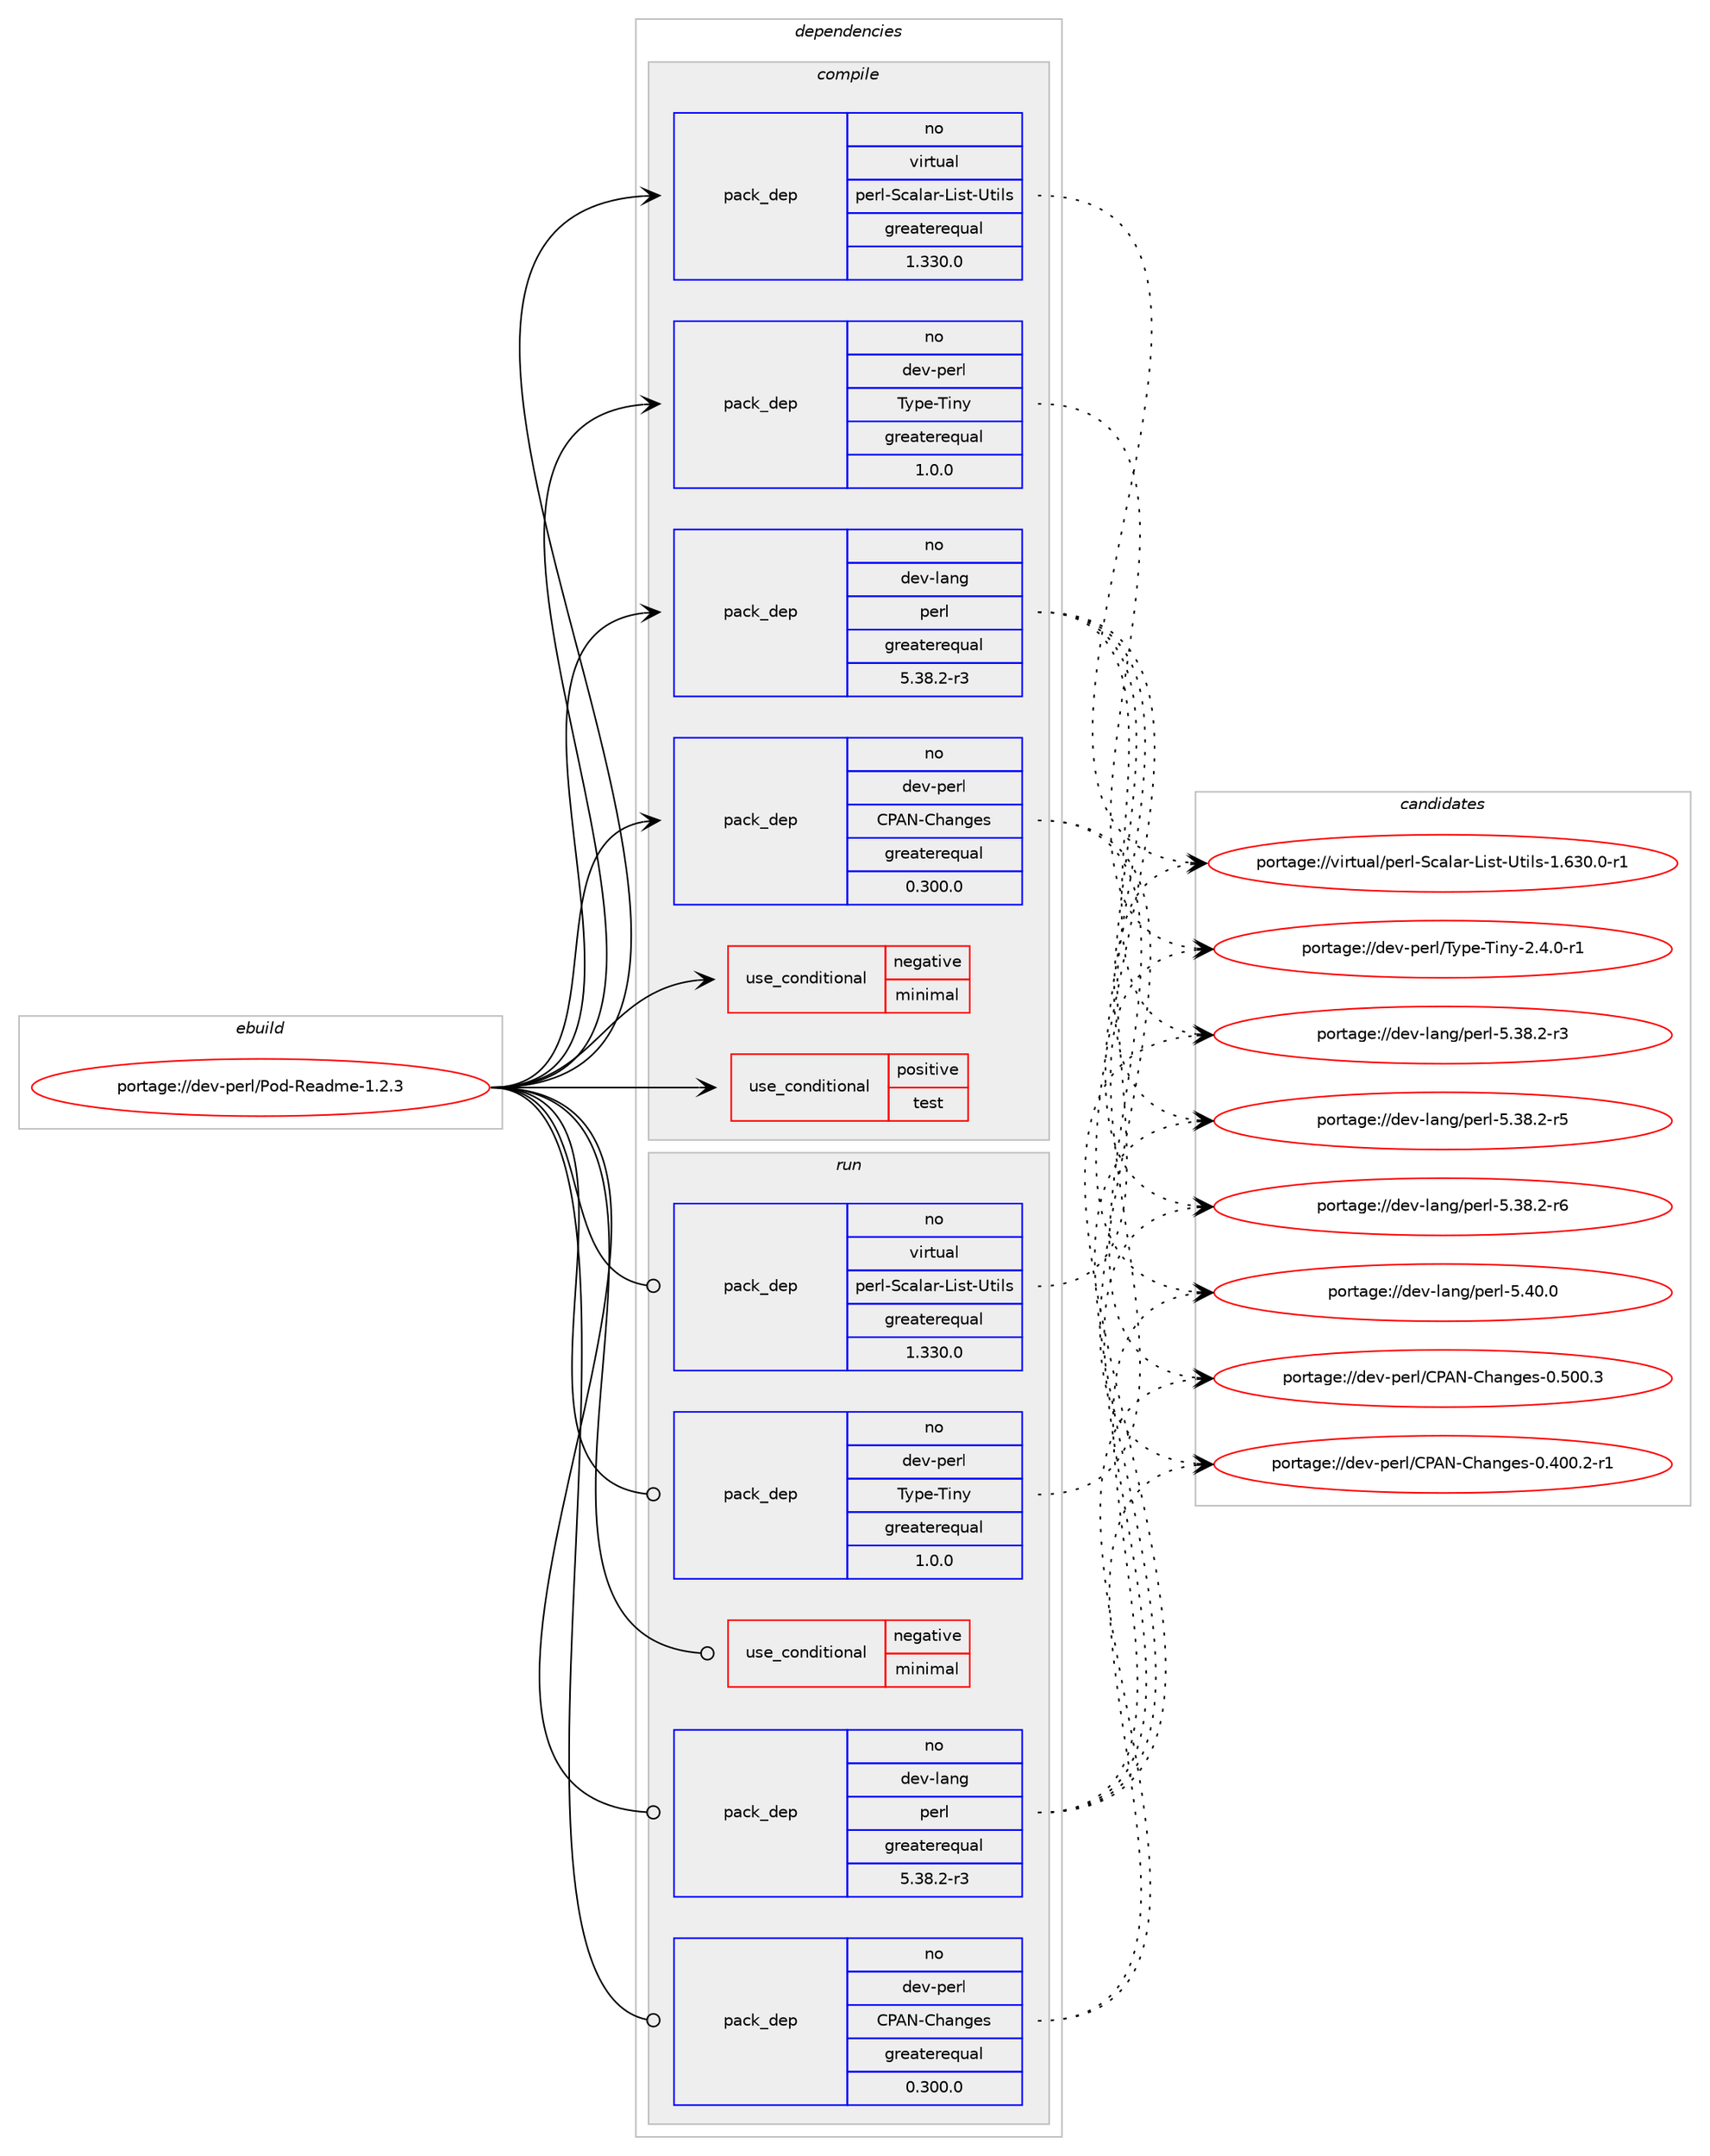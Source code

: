 digraph prolog {

# *************
# Graph options
# *************

newrank=true;
concentrate=true;
compound=true;
graph [rankdir=LR,fontname=Helvetica,fontsize=10,ranksep=1.5];#, ranksep=2.5, nodesep=0.2];
edge  [arrowhead=vee];
node  [fontname=Helvetica,fontsize=10];

# **********
# The ebuild
# **********

subgraph cluster_leftcol {
color=gray;
rank=same;
label=<<i>ebuild</i>>;
id [label="portage://dev-perl/Pod-Readme-1.2.3", color=red, width=4, href="../dev-perl/Pod-Readme-1.2.3.svg"];
}

# ****************
# The dependencies
# ****************

subgraph cluster_midcol {
color=gray;
label=<<i>dependencies</i>>;
subgraph cluster_compile {
fillcolor="#eeeeee";
style=filled;
label=<<i>compile</i>>;
subgraph cond29131 {
dependency68093 [label=<<TABLE BORDER="0" CELLBORDER="1" CELLSPACING="0" CELLPADDING="4"><TR><TD ROWSPAN="3" CELLPADDING="10">use_conditional</TD></TR><TR><TD>negative</TD></TR><TR><TD>minimal</TD></TR></TABLE>>, shape=none, color=red];
# *** BEGIN UNKNOWN DEPENDENCY TYPE (TODO) ***
# dependency68093 -> package_dependency(portage://dev-perl/Pod-Readme-1.2.3,install,no,dev-perl,Pod-Markdown,none,[,,],[],[])
# *** END UNKNOWN DEPENDENCY TYPE (TODO) ***

# *** BEGIN UNKNOWN DEPENDENCY TYPE (TODO) ***
# dependency68093 -> package_dependency(portage://dev-perl/Pod-Readme-1.2.3,install,no,dev-perl,Pod-Markdown-Github,none,[,,],[],[])
# *** END UNKNOWN DEPENDENCY TYPE (TODO) ***

# *** BEGIN UNKNOWN DEPENDENCY TYPE (TODO) ***
# dependency68093 -> package_dependency(portage://dev-perl/Pod-Readme-1.2.3,install,no,dev-perl,Pod-Simple-LaTeX,none,[,,],[],[])
# *** END UNKNOWN DEPENDENCY TYPE (TODO) ***

# *** BEGIN UNKNOWN DEPENDENCY TYPE (TODO) ***
# dependency68093 -> package_dependency(portage://dev-perl/Pod-Readme-1.2.3,install,no,dev-perl,Type-Tiny-XS,none,[,,],[],[])
# *** END UNKNOWN DEPENDENCY TYPE (TODO) ***

# *** BEGIN UNKNOWN DEPENDENCY TYPE (TODO) ***
# dependency68093 -> package_dependency(portage://dev-perl/Pod-Readme-1.2.3,install,no,virtual,perl-podlators,none,[,,],[],[])
# *** END UNKNOWN DEPENDENCY TYPE (TODO) ***

}
id:e -> dependency68093:w [weight=20,style="solid",arrowhead="vee"];
subgraph cond29132 {
dependency68094 [label=<<TABLE BORDER="0" CELLBORDER="1" CELLSPACING="0" CELLPADDING="4"><TR><TD ROWSPAN="3" CELLPADDING="10">use_conditional</TD></TR><TR><TD>positive</TD></TR><TR><TD>test</TD></TR></TABLE>>, shape=none, color=red];
# *** BEGIN UNKNOWN DEPENDENCY TYPE (TODO) ***
# dependency68094 -> package_dependency(portage://dev-perl/Pod-Readme-1.2.3,install,no,dev-perl,IO-String,none,[,,],[],[])
# *** END UNKNOWN DEPENDENCY TYPE (TODO) ***

# *** BEGIN UNKNOWN DEPENDENCY TYPE (TODO) ***
# dependency68094 -> package_dependency(portage://dev-perl/Pod-Readme-1.2.3,install,no,virtual,perl-Module-Metadata,none,[,,],[],[])
# *** END UNKNOWN DEPENDENCY TYPE (TODO) ***

# *** BEGIN UNKNOWN DEPENDENCY TYPE (TODO) ***
# dependency68094 -> package_dependency(portage://dev-perl/Pod-Readme-1.2.3,install,no,dev-perl,Test-Deep,none,[,,],[],[])
# *** END UNKNOWN DEPENDENCY TYPE (TODO) ***

# *** BEGIN UNKNOWN DEPENDENCY TYPE (TODO) ***
# dependency68094 -> package_dependency(portage://dev-perl/Pod-Readme-1.2.3,install,no,dev-perl,Test-Exception,none,[,,],[],[])
# *** END UNKNOWN DEPENDENCY TYPE (TODO) ***

# *** BEGIN UNKNOWN DEPENDENCY TYPE (TODO) ***
# dependency68094 -> package_dependency(portage://dev-perl/Pod-Readme-1.2.3,install,no,dev-perl,Test-Kit,none,[,,],[],[])
# *** END UNKNOWN DEPENDENCY TYPE (TODO) ***

# *** BEGIN UNKNOWN DEPENDENCY TYPE (TODO) ***
# dependency68094 -> package_dependency(portage://dev-perl/Pod-Readme-1.2.3,install,no,virtual,perl-Test-Simple,none,[,,],[],[])
# *** END UNKNOWN DEPENDENCY TYPE (TODO) ***

}
id:e -> dependency68094:w [weight=20,style="solid",arrowhead="vee"];
subgraph pack37768 {
dependency68095 [label=<<TABLE BORDER="0" CELLBORDER="1" CELLSPACING="0" CELLPADDING="4" WIDTH="220"><TR><TD ROWSPAN="6" CELLPADDING="30">pack_dep</TD></TR><TR><TD WIDTH="110">no</TD></TR><TR><TD>dev-lang</TD></TR><TR><TD>perl</TD></TR><TR><TD>greaterequal</TD></TR><TR><TD>5.38.2-r3</TD></TR></TABLE>>, shape=none, color=blue];
}
id:e -> dependency68095:w [weight=20,style="solid",arrowhead="vee"];
subgraph pack37769 {
dependency68096 [label=<<TABLE BORDER="0" CELLBORDER="1" CELLSPACING="0" CELLPADDING="4" WIDTH="220"><TR><TD ROWSPAN="6" CELLPADDING="30">pack_dep</TD></TR><TR><TD WIDTH="110">no</TD></TR><TR><TD>dev-perl</TD></TR><TR><TD>CPAN-Changes</TD></TR><TR><TD>greaterequal</TD></TR><TR><TD>0.300.0</TD></TR></TABLE>>, shape=none, color=blue];
}
id:e -> dependency68096:w [weight=20,style="solid",arrowhead="vee"];
# *** BEGIN UNKNOWN DEPENDENCY TYPE (TODO) ***
# id -> package_dependency(portage://dev-perl/Pod-Readme-1.2.3,install,no,dev-perl,Class-Method-Modifiers,none,[,,],[],[])
# *** END UNKNOWN DEPENDENCY TYPE (TODO) ***

# *** BEGIN UNKNOWN DEPENDENCY TYPE (TODO) ***
# id -> package_dependency(portage://dev-perl/Pod-Readme-1.2.3,install,no,dev-perl,File-Slurp,none,[,,],[],[])
# *** END UNKNOWN DEPENDENCY TYPE (TODO) ***

# *** BEGIN UNKNOWN DEPENDENCY TYPE (TODO) ***
# id -> package_dependency(portage://dev-perl/Pod-Readme-1.2.3,install,no,dev-perl,Getopt-Long-Descriptive,none,[,,],[],[])
# *** END UNKNOWN DEPENDENCY TYPE (TODO) ***

# *** BEGIN UNKNOWN DEPENDENCY TYPE (TODO) ***
# id -> package_dependency(portage://dev-perl/Pod-Readme-1.2.3,install,no,dev-perl,Moo,none,[,,],[],[])
# *** END UNKNOWN DEPENDENCY TYPE (TODO) ***

# *** BEGIN UNKNOWN DEPENDENCY TYPE (TODO) ***
# id -> package_dependency(portage://dev-perl/Pod-Readme-1.2.3,install,no,dev-perl,MooX-HandlesVia,none,[,,],[],[])
# *** END UNKNOWN DEPENDENCY TYPE (TODO) ***

# *** BEGIN UNKNOWN DEPENDENCY TYPE (TODO) ***
# id -> package_dependency(portage://dev-perl/Pod-Readme-1.2.3,install,no,dev-perl,Path-Tiny,none,[,,],[],[])
# *** END UNKNOWN DEPENDENCY TYPE (TODO) ***

# *** BEGIN UNKNOWN DEPENDENCY TYPE (TODO) ***
# id -> package_dependency(portage://dev-perl/Pod-Readme-1.2.3,install,no,dev-perl,Role-Tiny,none,[,,],[],[])
# *** END UNKNOWN DEPENDENCY TYPE (TODO) ***

# *** BEGIN UNKNOWN DEPENDENCY TYPE (TODO) ***
# id -> package_dependency(portage://dev-perl/Pod-Readme-1.2.3,install,no,dev-perl,Try-Tiny,none,[,,],[],[])
# *** END UNKNOWN DEPENDENCY TYPE (TODO) ***

subgraph pack37770 {
dependency68097 [label=<<TABLE BORDER="0" CELLBORDER="1" CELLSPACING="0" CELLPADDING="4" WIDTH="220"><TR><TD ROWSPAN="6" CELLPADDING="30">pack_dep</TD></TR><TR><TD WIDTH="110">no</TD></TR><TR><TD>dev-perl</TD></TR><TR><TD>Type-Tiny</TD></TR><TR><TD>greaterequal</TD></TR><TR><TD>1.0.0</TD></TR></TABLE>>, shape=none, color=blue];
}
id:e -> dependency68097:w [weight=20,style="solid",arrowhead="vee"];
# *** BEGIN UNKNOWN DEPENDENCY TYPE (TODO) ***
# id -> package_dependency(portage://dev-perl/Pod-Readme-1.2.3,install,no,dev-perl,namespace-autoclean,none,[,,],[],[])
# *** END UNKNOWN DEPENDENCY TYPE (TODO) ***

# *** BEGIN UNKNOWN DEPENDENCY TYPE (TODO) ***
# id -> package_dependency(portage://dev-perl/Pod-Readme-1.2.3,install,no,virtual,perl-CPAN-Meta,none,[,,],[],[])
# *** END UNKNOWN DEPENDENCY TYPE (TODO) ***

# *** BEGIN UNKNOWN DEPENDENCY TYPE (TODO) ***
# id -> package_dependency(portage://dev-perl/Pod-Readme-1.2.3,install,no,virtual,perl-ExtUtils-MakeMaker,none,[,,],[],[])
# *** END UNKNOWN DEPENDENCY TYPE (TODO) ***

# *** BEGIN UNKNOWN DEPENDENCY TYPE (TODO) ***
# id -> package_dependency(portage://dev-perl/Pod-Readme-1.2.3,install,no,virtual,perl-Module-CoreList,none,[,,],[],[])
# *** END UNKNOWN DEPENDENCY TYPE (TODO) ***

# *** BEGIN UNKNOWN DEPENDENCY TYPE (TODO) ***
# id -> package_dependency(portage://dev-perl/Pod-Readme-1.2.3,install,no,virtual,perl-Pod-Simple,none,[,,],[],[])
# *** END UNKNOWN DEPENDENCY TYPE (TODO) ***

subgraph pack37771 {
dependency68098 [label=<<TABLE BORDER="0" CELLBORDER="1" CELLSPACING="0" CELLPADDING="4" WIDTH="220"><TR><TD ROWSPAN="6" CELLPADDING="30">pack_dep</TD></TR><TR><TD WIDTH="110">no</TD></TR><TR><TD>virtual</TD></TR><TR><TD>perl-Scalar-List-Utils</TD></TR><TR><TD>greaterequal</TD></TR><TR><TD>1.330.0</TD></TR></TABLE>>, shape=none, color=blue];
}
id:e -> dependency68098:w [weight=20,style="solid",arrowhead="vee"];
}
subgraph cluster_compileandrun {
fillcolor="#eeeeee";
style=filled;
label=<<i>compile and run</i>>;
}
subgraph cluster_run {
fillcolor="#eeeeee";
style=filled;
label=<<i>run</i>>;
subgraph cond29133 {
dependency68099 [label=<<TABLE BORDER="0" CELLBORDER="1" CELLSPACING="0" CELLPADDING="4"><TR><TD ROWSPAN="3" CELLPADDING="10">use_conditional</TD></TR><TR><TD>negative</TD></TR><TR><TD>minimal</TD></TR></TABLE>>, shape=none, color=red];
# *** BEGIN UNKNOWN DEPENDENCY TYPE (TODO) ***
# dependency68099 -> package_dependency(portage://dev-perl/Pod-Readme-1.2.3,run,no,dev-perl,Pod-Markdown,none,[,,],[],[])
# *** END UNKNOWN DEPENDENCY TYPE (TODO) ***

# *** BEGIN UNKNOWN DEPENDENCY TYPE (TODO) ***
# dependency68099 -> package_dependency(portage://dev-perl/Pod-Readme-1.2.3,run,no,dev-perl,Pod-Markdown-Github,none,[,,],[],[])
# *** END UNKNOWN DEPENDENCY TYPE (TODO) ***

# *** BEGIN UNKNOWN DEPENDENCY TYPE (TODO) ***
# dependency68099 -> package_dependency(portage://dev-perl/Pod-Readme-1.2.3,run,no,dev-perl,Pod-Simple-LaTeX,none,[,,],[],[])
# *** END UNKNOWN DEPENDENCY TYPE (TODO) ***

# *** BEGIN UNKNOWN DEPENDENCY TYPE (TODO) ***
# dependency68099 -> package_dependency(portage://dev-perl/Pod-Readme-1.2.3,run,no,dev-perl,Type-Tiny-XS,none,[,,],[],[])
# *** END UNKNOWN DEPENDENCY TYPE (TODO) ***

# *** BEGIN UNKNOWN DEPENDENCY TYPE (TODO) ***
# dependency68099 -> package_dependency(portage://dev-perl/Pod-Readme-1.2.3,run,no,virtual,perl-podlators,none,[,,],[],[])
# *** END UNKNOWN DEPENDENCY TYPE (TODO) ***

}
id:e -> dependency68099:w [weight=20,style="solid",arrowhead="odot"];
subgraph pack37772 {
dependency68100 [label=<<TABLE BORDER="0" CELLBORDER="1" CELLSPACING="0" CELLPADDING="4" WIDTH="220"><TR><TD ROWSPAN="6" CELLPADDING="30">pack_dep</TD></TR><TR><TD WIDTH="110">no</TD></TR><TR><TD>dev-lang</TD></TR><TR><TD>perl</TD></TR><TR><TD>greaterequal</TD></TR><TR><TD>5.38.2-r3</TD></TR></TABLE>>, shape=none, color=blue];
}
id:e -> dependency68100:w [weight=20,style="solid",arrowhead="odot"];
# *** BEGIN UNKNOWN DEPENDENCY TYPE (TODO) ***
# id -> package_dependency(portage://dev-perl/Pod-Readme-1.2.3,run,no,dev-lang,perl,none,[,,],any_same_slot,[])
# *** END UNKNOWN DEPENDENCY TYPE (TODO) ***

subgraph pack37773 {
dependency68101 [label=<<TABLE BORDER="0" CELLBORDER="1" CELLSPACING="0" CELLPADDING="4" WIDTH="220"><TR><TD ROWSPAN="6" CELLPADDING="30">pack_dep</TD></TR><TR><TD WIDTH="110">no</TD></TR><TR><TD>dev-perl</TD></TR><TR><TD>CPAN-Changes</TD></TR><TR><TD>greaterequal</TD></TR><TR><TD>0.300.0</TD></TR></TABLE>>, shape=none, color=blue];
}
id:e -> dependency68101:w [weight=20,style="solid",arrowhead="odot"];
# *** BEGIN UNKNOWN DEPENDENCY TYPE (TODO) ***
# id -> package_dependency(portage://dev-perl/Pod-Readme-1.2.3,run,no,dev-perl,Class-Method-Modifiers,none,[,,],[],[])
# *** END UNKNOWN DEPENDENCY TYPE (TODO) ***

# *** BEGIN UNKNOWN DEPENDENCY TYPE (TODO) ***
# id -> package_dependency(portage://dev-perl/Pod-Readme-1.2.3,run,no,dev-perl,File-Slurp,none,[,,],[],[])
# *** END UNKNOWN DEPENDENCY TYPE (TODO) ***

# *** BEGIN UNKNOWN DEPENDENCY TYPE (TODO) ***
# id -> package_dependency(portage://dev-perl/Pod-Readme-1.2.3,run,no,dev-perl,Getopt-Long-Descriptive,none,[,,],[],[])
# *** END UNKNOWN DEPENDENCY TYPE (TODO) ***

# *** BEGIN UNKNOWN DEPENDENCY TYPE (TODO) ***
# id -> package_dependency(portage://dev-perl/Pod-Readme-1.2.3,run,no,dev-perl,Moo,none,[,,],[],[])
# *** END UNKNOWN DEPENDENCY TYPE (TODO) ***

# *** BEGIN UNKNOWN DEPENDENCY TYPE (TODO) ***
# id -> package_dependency(portage://dev-perl/Pod-Readme-1.2.3,run,no,dev-perl,MooX-HandlesVia,none,[,,],[],[])
# *** END UNKNOWN DEPENDENCY TYPE (TODO) ***

# *** BEGIN UNKNOWN DEPENDENCY TYPE (TODO) ***
# id -> package_dependency(portage://dev-perl/Pod-Readme-1.2.3,run,no,dev-perl,Path-Tiny,none,[,,],[],[])
# *** END UNKNOWN DEPENDENCY TYPE (TODO) ***

# *** BEGIN UNKNOWN DEPENDENCY TYPE (TODO) ***
# id -> package_dependency(portage://dev-perl/Pod-Readme-1.2.3,run,no,dev-perl,Role-Tiny,none,[,,],[],[])
# *** END UNKNOWN DEPENDENCY TYPE (TODO) ***

# *** BEGIN UNKNOWN DEPENDENCY TYPE (TODO) ***
# id -> package_dependency(portage://dev-perl/Pod-Readme-1.2.3,run,no,dev-perl,Try-Tiny,none,[,,],[],[])
# *** END UNKNOWN DEPENDENCY TYPE (TODO) ***

subgraph pack37774 {
dependency68102 [label=<<TABLE BORDER="0" CELLBORDER="1" CELLSPACING="0" CELLPADDING="4" WIDTH="220"><TR><TD ROWSPAN="6" CELLPADDING="30">pack_dep</TD></TR><TR><TD WIDTH="110">no</TD></TR><TR><TD>dev-perl</TD></TR><TR><TD>Type-Tiny</TD></TR><TR><TD>greaterequal</TD></TR><TR><TD>1.0.0</TD></TR></TABLE>>, shape=none, color=blue];
}
id:e -> dependency68102:w [weight=20,style="solid",arrowhead="odot"];
# *** BEGIN UNKNOWN DEPENDENCY TYPE (TODO) ***
# id -> package_dependency(portage://dev-perl/Pod-Readme-1.2.3,run,no,dev-perl,namespace-autoclean,none,[,,],[],[])
# *** END UNKNOWN DEPENDENCY TYPE (TODO) ***

# *** BEGIN UNKNOWN DEPENDENCY TYPE (TODO) ***
# id -> package_dependency(portage://dev-perl/Pod-Readme-1.2.3,run,no,virtual,perl-CPAN-Meta,none,[,,],[],[])
# *** END UNKNOWN DEPENDENCY TYPE (TODO) ***

# *** BEGIN UNKNOWN DEPENDENCY TYPE (TODO) ***
# id -> package_dependency(portage://dev-perl/Pod-Readme-1.2.3,run,no,virtual,perl-Module-CoreList,none,[,,],[],[])
# *** END UNKNOWN DEPENDENCY TYPE (TODO) ***

# *** BEGIN UNKNOWN DEPENDENCY TYPE (TODO) ***
# id -> package_dependency(portage://dev-perl/Pod-Readme-1.2.3,run,no,virtual,perl-Pod-Simple,none,[,,],[],[])
# *** END UNKNOWN DEPENDENCY TYPE (TODO) ***

subgraph pack37775 {
dependency68103 [label=<<TABLE BORDER="0" CELLBORDER="1" CELLSPACING="0" CELLPADDING="4" WIDTH="220"><TR><TD ROWSPAN="6" CELLPADDING="30">pack_dep</TD></TR><TR><TD WIDTH="110">no</TD></TR><TR><TD>virtual</TD></TR><TR><TD>perl-Scalar-List-Utils</TD></TR><TR><TD>greaterequal</TD></TR><TR><TD>1.330.0</TD></TR></TABLE>>, shape=none, color=blue];
}
id:e -> dependency68103:w [weight=20,style="solid",arrowhead="odot"];
}
}

# **************
# The candidates
# **************

subgraph cluster_choices {
rank=same;
color=gray;
label=<<i>candidates</i>>;

subgraph choice37768 {
color=black;
nodesep=1;
choice100101118451089711010347112101114108455346515646504511451 [label="portage://dev-lang/perl-5.38.2-r3", color=red, width=4,href="../dev-lang/perl-5.38.2-r3.svg"];
choice100101118451089711010347112101114108455346515646504511453 [label="portage://dev-lang/perl-5.38.2-r5", color=red, width=4,href="../dev-lang/perl-5.38.2-r5.svg"];
choice100101118451089711010347112101114108455346515646504511454 [label="portage://dev-lang/perl-5.38.2-r6", color=red, width=4,href="../dev-lang/perl-5.38.2-r6.svg"];
choice10010111845108971101034711210111410845534652484648 [label="portage://dev-lang/perl-5.40.0", color=red, width=4,href="../dev-lang/perl-5.40.0.svg"];
dependency68095:e -> choice100101118451089711010347112101114108455346515646504511451:w [style=dotted,weight="100"];
dependency68095:e -> choice100101118451089711010347112101114108455346515646504511453:w [style=dotted,weight="100"];
dependency68095:e -> choice100101118451089711010347112101114108455346515646504511454:w [style=dotted,weight="100"];
dependency68095:e -> choice10010111845108971101034711210111410845534652484648:w [style=dotted,weight="100"];
}
subgraph choice37769 {
color=black;
nodesep=1;
choice10010111845112101114108476780657845671049711010310111545484652484846504511449 [label="portage://dev-perl/CPAN-Changes-0.400.2-r1", color=red, width=4,href="../dev-perl/CPAN-Changes-0.400.2-r1.svg"];
choice1001011184511210111410847678065784567104971101031011154548465348484651 [label="portage://dev-perl/CPAN-Changes-0.500.3", color=red, width=4,href="../dev-perl/CPAN-Changes-0.500.3.svg"];
dependency68096:e -> choice10010111845112101114108476780657845671049711010310111545484652484846504511449:w [style=dotted,weight="100"];
dependency68096:e -> choice1001011184511210111410847678065784567104971101031011154548465348484651:w [style=dotted,weight="100"];
}
subgraph choice37770 {
color=black;
nodesep=1;
choice10010111845112101114108478412111210145841051101214550465246484511449 [label="portage://dev-perl/Type-Tiny-2.4.0-r1", color=red, width=4,href="../dev-perl/Type-Tiny-2.4.0-r1.svg"];
dependency68097:e -> choice10010111845112101114108478412111210145841051101214550465246484511449:w [style=dotted,weight="100"];
}
subgraph choice37771 {
color=black;
nodesep=1;
choice118105114116117971084711210111410845839997108971144576105115116458511610510811545494654514846484511449 [label="portage://virtual/perl-Scalar-List-Utils-1.630.0-r1", color=red, width=4,href="../virtual/perl-Scalar-List-Utils-1.630.0-r1.svg"];
dependency68098:e -> choice118105114116117971084711210111410845839997108971144576105115116458511610510811545494654514846484511449:w [style=dotted,weight="100"];
}
subgraph choice37772 {
color=black;
nodesep=1;
choice100101118451089711010347112101114108455346515646504511451 [label="portage://dev-lang/perl-5.38.2-r3", color=red, width=4,href="../dev-lang/perl-5.38.2-r3.svg"];
choice100101118451089711010347112101114108455346515646504511453 [label="portage://dev-lang/perl-5.38.2-r5", color=red, width=4,href="../dev-lang/perl-5.38.2-r5.svg"];
choice100101118451089711010347112101114108455346515646504511454 [label="portage://dev-lang/perl-5.38.2-r6", color=red, width=4,href="../dev-lang/perl-5.38.2-r6.svg"];
choice10010111845108971101034711210111410845534652484648 [label="portage://dev-lang/perl-5.40.0", color=red, width=4,href="../dev-lang/perl-5.40.0.svg"];
dependency68100:e -> choice100101118451089711010347112101114108455346515646504511451:w [style=dotted,weight="100"];
dependency68100:e -> choice100101118451089711010347112101114108455346515646504511453:w [style=dotted,weight="100"];
dependency68100:e -> choice100101118451089711010347112101114108455346515646504511454:w [style=dotted,weight="100"];
dependency68100:e -> choice10010111845108971101034711210111410845534652484648:w [style=dotted,weight="100"];
}
subgraph choice37773 {
color=black;
nodesep=1;
choice10010111845112101114108476780657845671049711010310111545484652484846504511449 [label="portage://dev-perl/CPAN-Changes-0.400.2-r1", color=red, width=4,href="../dev-perl/CPAN-Changes-0.400.2-r1.svg"];
choice1001011184511210111410847678065784567104971101031011154548465348484651 [label="portage://dev-perl/CPAN-Changes-0.500.3", color=red, width=4,href="../dev-perl/CPAN-Changes-0.500.3.svg"];
dependency68101:e -> choice10010111845112101114108476780657845671049711010310111545484652484846504511449:w [style=dotted,weight="100"];
dependency68101:e -> choice1001011184511210111410847678065784567104971101031011154548465348484651:w [style=dotted,weight="100"];
}
subgraph choice37774 {
color=black;
nodesep=1;
choice10010111845112101114108478412111210145841051101214550465246484511449 [label="portage://dev-perl/Type-Tiny-2.4.0-r1", color=red, width=4,href="../dev-perl/Type-Tiny-2.4.0-r1.svg"];
dependency68102:e -> choice10010111845112101114108478412111210145841051101214550465246484511449:w [style=dotted,weight="100"];
}
subgraph choice37775 {
color=black;
nodesep=1;
choice118105114116117971084711210111410845839997108971144576105115116458511610510811545494654514846484511449 [label="portage://virtual/perl-Scalar-List-Utils-1.630.0-r1", color=red, width=4,href="../virtual/perl-Scalar-List-Utils-1.630.0-r1.svg"];
dependency68103:e -> choice118105114116117971084711210111410845839997108971144576105115116458511610510811545494654514846484511449:w [style=dotted,weight="100"];
}
}

}
